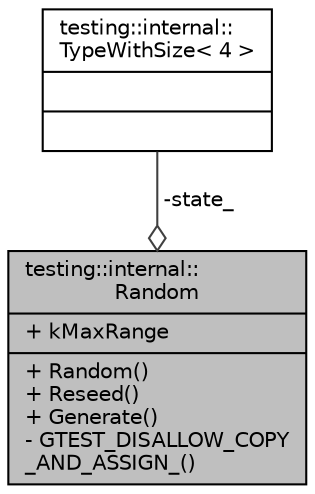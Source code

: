 digraph "testing::internal::Random"
{
  edge [fontname="Helvetica",fontsize="10",labelfontname="Helvetica",labelfontsize="10"];
  node [fontname="Helvetica",fontsize="10",shape=record];
  Node1 [label="{testing::internal::\lRandom\n|+ kMaxRange\l|+ Random()\l+ Reseed()\l+ Generate()\l- GTEST_DISALLOW_COPY\l_AND_ASSIGN_()\l}",height=0.2,width=0.4,color="black", fillcolor="grey75", style="filled", fontcolor="black"];
  Node2 -> Node1 [color="grey25",fontsize="10",style="solid",label=" -state_" ,arrowhead="odiamond",fontname="Helvetica"];
  Node2 [label="{testing::internal::\lTypeWithSize\< 4 \>\n||}",height=0.2,width=0.4,color="black", fillcolor="white", style="filled",URL="$d1/d9a/classtesting_1_1internal_1_1_type_with_size_3_014_01_4.html"];
}
